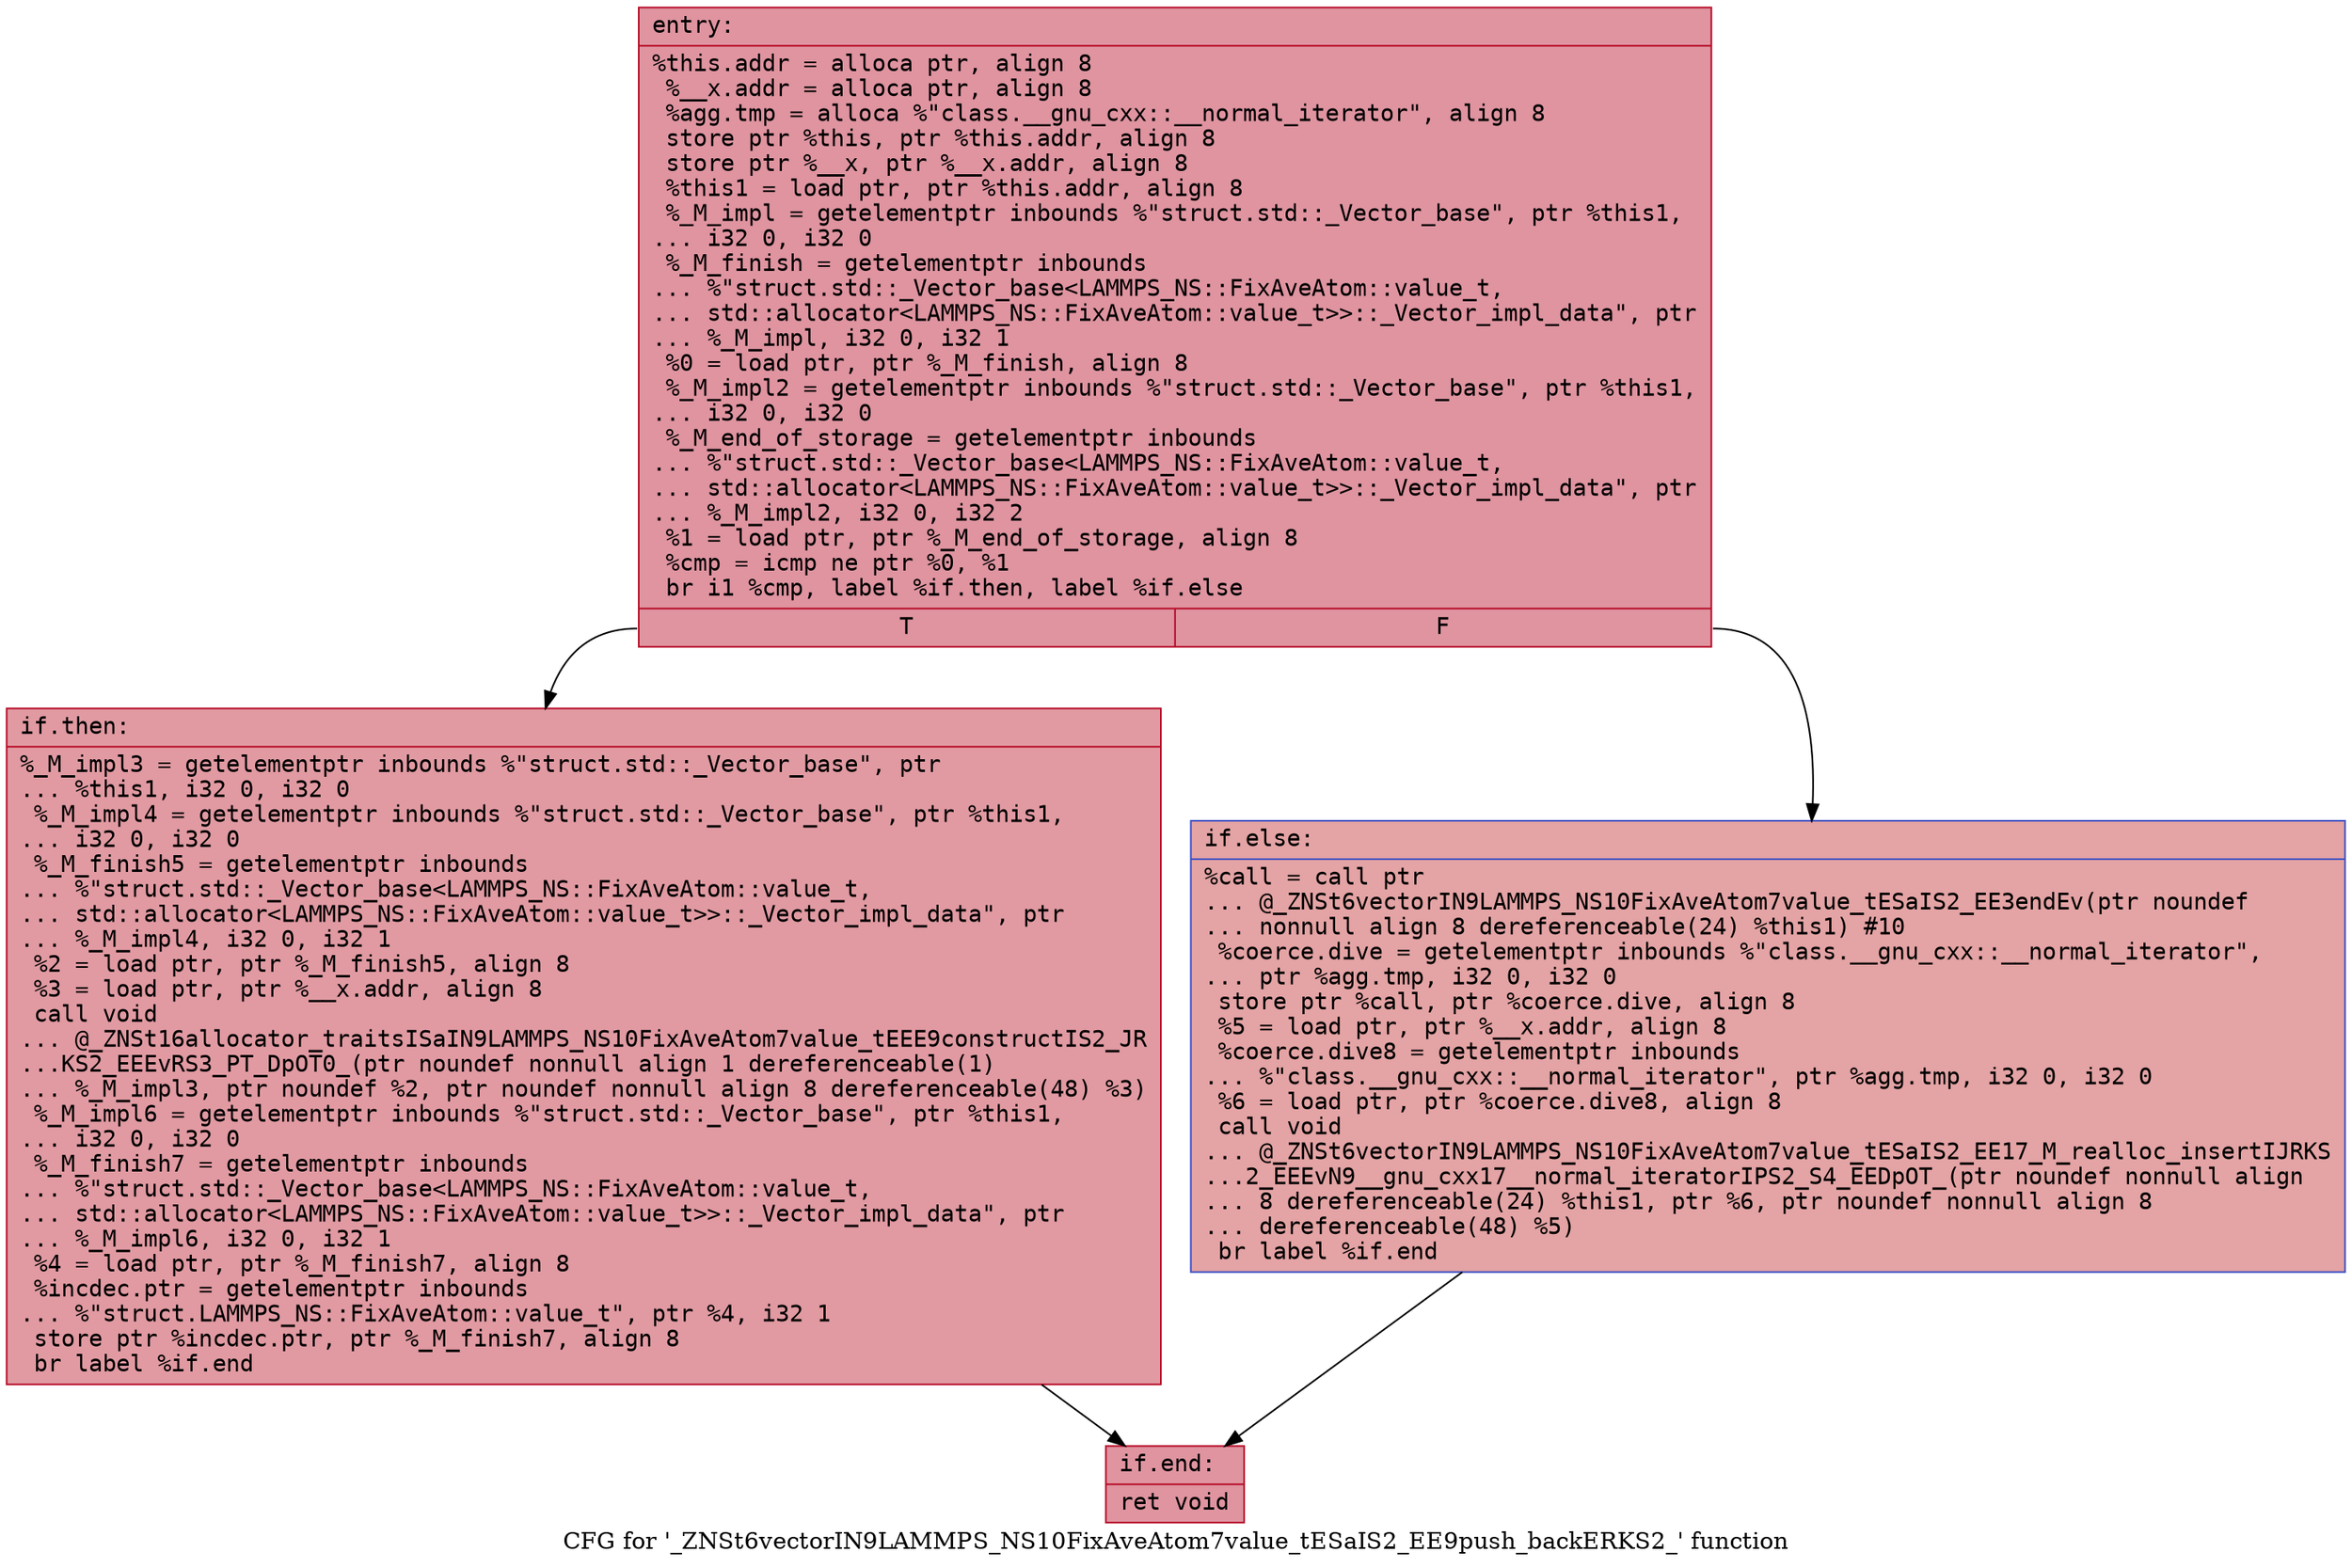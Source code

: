 digraph "CFG for '_ZNSt6vectorIN9LAMMPS_NS10FixAveAtom7value_tESaIS2_EE9push_backERKS2_' function" {
	label="CFG for '_ZNSt6vectorIN9LAMMPS_NS10FixAveAtom7value_tESaIS2_EE9push_backERKS2_' function";

	Node0x55d0866b29c0 [shape=record,color="#b70d28ff", style=filled, fillcolor="#b70d2870" fontname="Courier",label="{entry:\l|  %this.addr = alloca ptr, align 8\l  %__x.addr = alloca ptr, align 8\l  %agg.tmp = alloca %\"class.__gnu_cxx::__normal_iterator\", align 8\l  store ptr %this, ptr %this.addr, align 8\l  store ptr %__x, ptr %__x.addr, align 8\l  %this1 = load ptr, ptr %this.addr, align 8\l  %_M_impl = getelementptr inbounds %\"struct.std::_Vector_base\", ptr %this1,\l... i32 0, i32 0\l  %_M_finish = getelementptr inbounds\l... %\"struct.std::_Vector_base\<LAMMPS_NS::FixAveAtom::value_t,\l... std::allocator\<LAMMPS_NS::FixAveAtom::value_t\>\>::_Vector_impl_data\", ptr\l... %_M_impl, i32 0, i32 1\l  %0 = load ptr, ptr %_M_finish, align 8\l  %_M_impl2 = getelementptr inbounds %\"struct.std::_Vector_base\", ptr %this1,\l... i32 0, i32 0\l  %_M_end_of_storage = getelementptr inbounds\l... %\"struct.std::_Vector_base\<LAMMPS_NS::FixAveAtom::value_t,\l... std::allocator\<LAMMPS_NS::FixAveAtom::value_t\>\>::_Vector_impl_data\", ptr\l... %_M_impl2, i32 0, i32 2\l  %1 = load ptr, ptr %_M_end_of_storage, align 8\l  %cmp = icmp ne ptr %0, %1\l  br i1 %cmp, label %if.then, label %if.else\l|{<s0>T|<s1>F}}"];
	Node0x55d0866b29c0:s0 -> Node0x55d0866b2a10[tooltip="entry -> if.then\nProbability 62.50%" ];
	Node0x55d0866b29c0:s1 -> Node0x55d0866b3710[tooltip="entry -> if.else\nProbability 37.50%" ];
	Node0x55d0866b2a10 [shape=record,color="#b70d28ff", style=filled, fillcolor="#bb1b2c70" fontname="Courier",label="{if.then:\l|  %_M_impl3 = getelementptr inbounds %\"struct.std::_Vector_base\", ptr\l... %this1, i32 0, i32 0\l  %_M_impl4 = getelementptr inbounds %\"struct.std::_Vector_base\", ptr %this1,\l... i32 0, i32 0\l  %_M_finish5 = getelementptr inbounds\l... %\"struct.std::_Vector_base\<LAMMPS_NS::FixAveAtom::value_t,\l... std::allocator\<LAMMPS_NS::FixAveAtom::value_t\>\>::_Vector_impl_data\", ptr\l... %_M_impl4, i32 0, i32 1\l  %2 = load ptr, ptr %_M_finish5, align 8\l  %3 = load ptr, ptr %__x.addr, align 8\l  call void\l... @_ZNSt16allocator_traitsISaIN9LAMMPS_NS10FixAveAtom7value_tEEE9constructIS2_JR\l...KS2_EEEvRS3_PT_DpOT0_(ptr noundef nonnull align 1 dereferenceable(1)\l... %_M_impl3, ptr noundef %2, ptr noundef nonnull align 8 dereferenceable(48) %3)\l  %_M_impl6 = getelementptr inbounds %\"struct.std::_Vector_base\", ptr %this1,\l... i32 0, i32 0\l  %_M_finish7 = getelementptr inbounds\l... %\"struct.std::_Vector_base\<LAMMPS_NS::FixAveAtom::value_t,\l... std::allocator\<LAMMPS_NS::FixAveAtom::value_t\>\>::_Vector_impl_data\", ptr\l... %_M_impl6, i32 0, i32 1\l  %4 = load ptr, ptr %_M_finish7, align 8\l  %incdec.ptr = getelementptr inbounds\l... %\"struct.LAMMPS_NS::FixAveAtom::value_t\", ptr %4, i32 1\l  store ptr %incdec.ptr, ptr %_M_finish7, align 8\l  br label %if.end\l}"];
	Node0x55d0866b2a10 -> Node0x55d0866b4050[tooltip="if.then -> if.end\nProbability 100.00%" ];
	Node0x55d0866b3710 [shape=record,color="#3d50c3ff", style=filled, fillcolor="#c32e3170" fontname="Courier",label="{if.else:\l|  %call = call ptr\l... @_ZNSt6vectorIN9LAMMPS_NS10FixAveAtom7value_tESaIS2_EE3endEv(ptr noundef\l... nonnull align 8 dereferenceable(24) %this1) #10\l  %coerce.dive = getelementptr inbounds %\"class.__gnu_cxx::__normal_iterator\",\l... ptr %agg.tmp, i32 0, i32 0\l  store ptr %call, ptr %coerce.dive, align 8\l  %5 = load ptr, ptr %__x.addr, align 8\l  %coerce.dive8 = getelementptr inbounds\l... %\"class.__gnu_cxx::__normal_iterator\", ptr %agg.tmp, i32 0, i32 0\l  %6 = load ptr, ptr %coerce.dive8, align 8\l  call void\l... @_ZNSt6vectorIN9LAMMPS_NS10FixAveAtom7value_tESaIS2_EE17_M_realloc_insertIJRKS\l...2_EEEvN9__gnu_cxx17__normal_iteratorIPS2_S4_EEDpOT_(ptr noundef nonnull align\l... 8 dereferenceable(24) %this1, ptr %6, ptr noundef nonnull align 8\l... dereferenceable(48) %5)\l  br label %if.end\l}"];
	Node0x55d0866b3710 -> Node0x55d0866b4050[tooltip="if.else -> if.end\nProbability 100.00%" ];
	Node0x55d0866b4050 [shape=record,color="#b70d28ff", style=filled, fillcolor="#b70d2870" fontname="Courier",label="{if.end:\l|  ret void\l}"];
}

